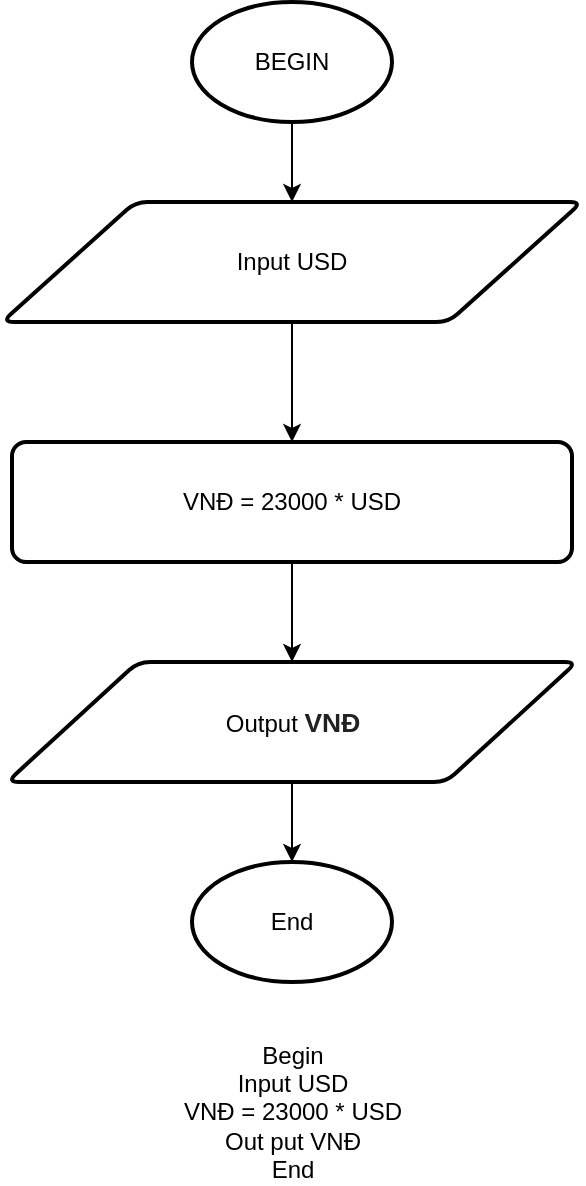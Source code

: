 <mxfile version="13.9.9" type="device"><diagram id="C5RBs43oDa-KdzZeNtuy" name="Page-1"><mxGraphModel dx="1024" dy="592" grid="1" gridSize="10" guides="1" tooltips="1" connect="1" arrows="1" fold="1" page="1" pageScale="1" pageWidth="827" pageHeight="1169" math="0" shadow="0"><root><mxCell id="WIyWlLk6GJQsqaUBKTNV-0"/><mxCell id="WIyWlLk6GJQsqaUBKTNV-1" parent="WIyWlLk6GJQsqaUBKTNV-0"/><mxCell id="Zys3m9ziHZ1CGQru1WKa-24" style="edgeStyle=orthogonalEdgeStyle;rounded=0;orthogonalLoop=1;jettySize=auto;html=1;entryX=0.5;entryY=0;entryDx=0;entryDy=0;" parent="WIyWlLk6GJQsqaUBKTNV-1" source="Zys3m9ziHZ1CGQru1WKa-19" target="Zys3m9ziHZ1CGQru1WKa-20" edge="1"><mxGeometry relative="1" as="geometry"/></mxCell><mxCell id="Zys3m9ziHZ1CGQru1WKa-19" value="BEGIN" style="strokeWidth=2;html=1;shape=mxgraph.flowchart.start_1;whiteSpace=wrap;" parent="WIyWlLk6GJQsqaUBKTNV-1" vertex="1"><mxGeometry x="380" y="20" width="100" height="60" as="geometry"/></mxCell><mxCell id="Zys3m9ziHZ1CGQru1WKa-25" style="edgeStyle=orthogonalEdgeStyle;rounded=0;orthogonalLoop=1;jettySize=auto;html=1;" parent="WIyWlLk6GJQsqaUBKTNV-1" source="Zys3m9ziHZ1CGQru1WKa-20" target="Zys3m9ziHZ1CGQru1WKa-21" edge="1"><mxGeometry relative="1" as="geometry"/></mxCell><mxCell id="Zys3m9ziHZ1CGQru1WKa-20" value="Input USD" style="shape=parallelogram;html=1;strokeWidth=2;perimeter=parallelogramPerimeter;whiteSpace=wrap;rounded=1;arcSize=12;size=0.23;" parent="WIyWlLk6GJQsqaUBKTNV-1" vertex="1"><mxGeometry x="285" y="120" width="290" height="60" as="geometry"/></mxCell><mxCell id="Zys3m9ziHZ1CGQru1WKa-27" style="edgeStyle=orthogonalEdgeStyle;rounded=0;orthogonalLoop=1;jettySize=auto;html=1;" parent="WIyWlLk6GJQsqaUBKTNV-1" source="Zys3m9ziHZ1CGQru1WKa-21" target="Zys3m9ziHZ1CGQru1WKa-22" edge="1"><mxGeometry relative="1" as="geometry"/></mxCell><mxCell id="Zys3m9ziHZ1CGQru1WKa-21" value="VNĐ = 23000 * USD" style="rounded=1;whiteSpace=wrap;html=1;absoluteArcSize=1;arcSize=14;strokeWidth=2;" parent="WIyWlLk6GJQsqaUBKTNV-1" vertex="1"><mxGeometry x="290" y="240" width="280" height="60" as="geometry"/></mxCell><mxCell id="Zys3m9ziHZ1CGQru1WKa-28" style="edgeStyle=orthogonalEdgeStyle;rounded=0;orthogonalLoop=1;jettySize=auto;html=1;" parent="WIyWlLk6GJQsqaUBKTNV-1" source="Zys3m9ziHZ1CGQru1WKa-22" target="Zys3m9ziHZ1CGQru1WKa-23" edge="1"><mxGeometry relative="1" as="geometry"/></mxCell><mxCell id="Zys3m9ziHZ1CGQru1WKa-22" value="Output &lt;font color=&quot;#222222&quot; face=&quot;arial, tahoma, helvetica, freesans, sans-serif&quot;&gt;&lt;span style=&quot;font-size: 13.2px ; background-color: rgb(255 , 255 , 255)&quot;&gt;&lt;b&gt;VNĐ&lt;/b&gt;&lt;/span&gt;&lt;/font&gt;" style="shape=parallelogram;html=1;strokeWidth=2;perimeter=parallelogramPerimeter;whiteSpace=wrap;rounded=1;arcSize=12;size=0.23;" parent="WIyWlLk6GJQsqaUBKTNV-1" vertex="1"><mxGeometry x="287.5" y="350" width="285" height="60" as="geometry"/></mxCell><mxCell id="Zys3m9ziHZ1CGQru1WKa-23" value="End" style="strokeWidth=2;html=1;shape=mxgraph.flowchart.start_1;whiteSpace=wrap;" parent="WIyWlLk6GJQsqaUBKTNV-1" vertex="1"><mxGeometry x="380" y="450" width="100" height="60" as="geometry"/></mxCell><mxCell id="-HvS0JhMxsa89Bsl6HWs-0" value="Begin&lt;br&gt;Input USD&lt;br&gt;VNĐ = 23000 * USD&lt;br&gt;Out put VNĐ&lt;br&gt;End" style="text;html=1;align=center;verticalAlign=middle;resizable=0;points=[];autosize=1;" parent="WIyWlLk6GJQsqaUBKTNV-1" vertex="1"><mxGeometry x="370" y="540" width="120" height="70" as="geometry"/></mxCell></root></mxGraphModel></diagram></mxfile>